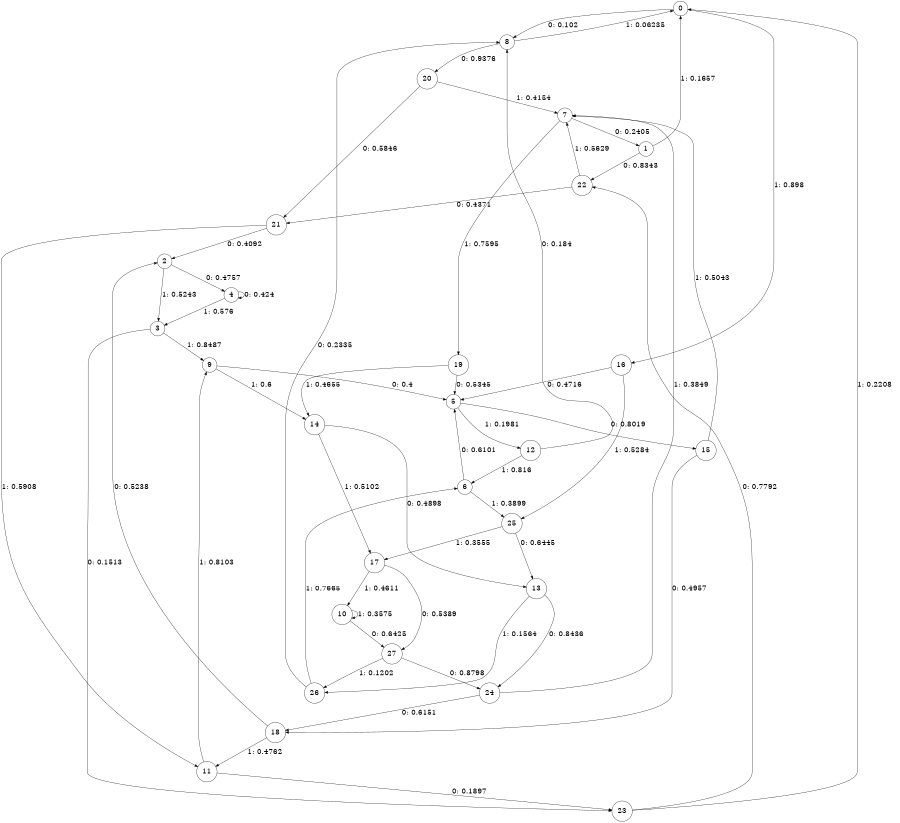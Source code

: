 digraph "ch5faceL5" {
size = "6,8.5";
ratio = "fill";
node [shape = circle];
node [fontsize = 24];
edge [fontsize = 24];
0 -> 8 [label = "0: 0.102    "];
0 -> 16 [label = "1: 0.898    "];
1 -> 22 [label = "0: 0.8343   "];
1 -> 0 [label = "1: 0.1657   "];
2 -> 4 [label = "0: 0.4757   "];
2 -> 3 [label = "1: 0.5243   "];
3 -> 23 [label = "0: 0.1513   "];
3 -> 9 [label = "1: 0.8487   "];
4 -> 4 [label = "0: 0.424    "];
4 -> 3 [label = "1: 0.576    "];
5 -> 15 [label = "0: 0.8019   "];
5 -> 12 [label = "1: 0.1981   "];
6 -> 5 [label = "0: 0.6101   "];
6 -> 25 [label = "1: 0.3899   "];
7 -> 1 [label = "0: 0.2405   "];
7 -> 19 [label = "1: 0.7595   "];
8 -> 20 [label = "0: 0.9376   "];
8 -> 0 [label = "1: 0.06235  "];
9 -> 5 [label = "0: 0.4      "];
9 -> 14 [label = "1: 0.6      "];
10 -> 27 [label = "0: 0.6425   "];
10 -> 10 [label = "1: 0.3575   "];
11 -> 23 [label = "0: 0.1897   "];
11 -> 9 [label = "1: 0.8103   "];
12 -> 8 [label = "0: 0.184    "];
12 -> 6 [label = "1: 0.816    "];
13 -> 24 [label = "0: 0.8436   "];
13 -> 26 [label = "1: 0.1564   "];
14 -> 13 [label = "0: 0.4898   "];
14 -> 17 [label = "1: 0.5102   "];
15 -> 18 [label = "0: 0.4957   "];
15 -> 7 [label = "1: 0.5043   "];
16 -> 5 [label = "0: 0.4716   "];
16 -> 25 [label = "1: 0.5284   "];
17 -> 27 [label = "0: 0.5389   "];
17 -> 10 [label = "1: 0.4611   "];
18 -> 2 [label = "0: 0.5238   "];
18 -> 11 [label = "1: 0.4762   "];
19 -> 5 [label = "0: 0.5345   "];
19 -> 14 [label = "1: 0.4655   "];
20 -> 21 [label = "0: 0.5846   "];
20 -> 7 [label = "1: 0.4154   "];
21 -> 2 [label = "0: 0.4092   "];
21 -> 11 [label = "1: 0.5908   "];
22 -> 21 [label = "0: 0.4371   "];
22 -> 7 [label = "1: 0.5629   "];
23 -> 22 [label = "0: 0.7792   "];
23 -> 0 [label = "1: 0.2208   "];
24 -> 18 [label = "0: 0.6151   "];
24 -> 7 [label = "1: 0.3849   "];
25 -> 13 [label = "0: 0.6445   "];
25 -> 17 [label = "1: 0.3555   "];
26 -> 8 [label = "0: 0.2335   "];
26 -> 6 [label = "1: 0.7665   "];
27 -> 24 [label = "0: 0.8798   "];
27 -> 26 [label = "1: 0.1202   "];
}